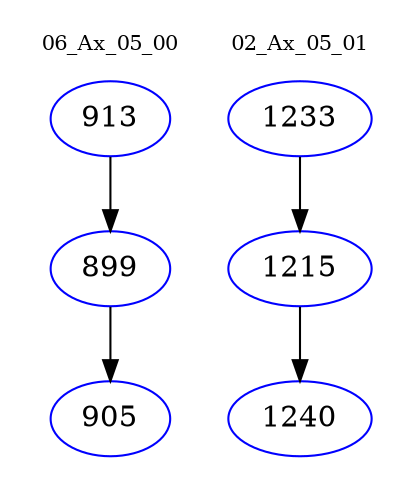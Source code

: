 digraph{
subgraph cluster_0 {
color = white
label = "06_Ax_05_00";
fontsize=10;
T0_913 [label="913", color="blue"]
T0_913 -> T0_899 [color="black"]
T0_899 [label="899", color="blue"]
T0_899 -> T0_905 [color="black"]
T0_905 [label="905", color="blue"]
}
subgraph cluster_1 {
color = white
label = "02_Ax_05_01";
fontsize=10;
T1_1233 [label="1233", color="blue"]
T1_1233 -> T1_1215 [color="black"]
T1_1215 [label="1215", color="blue"]
T1_1215 -> T1_1240 [color="black"]
T1_1240 [label="1240", color="blue"]
}
}
